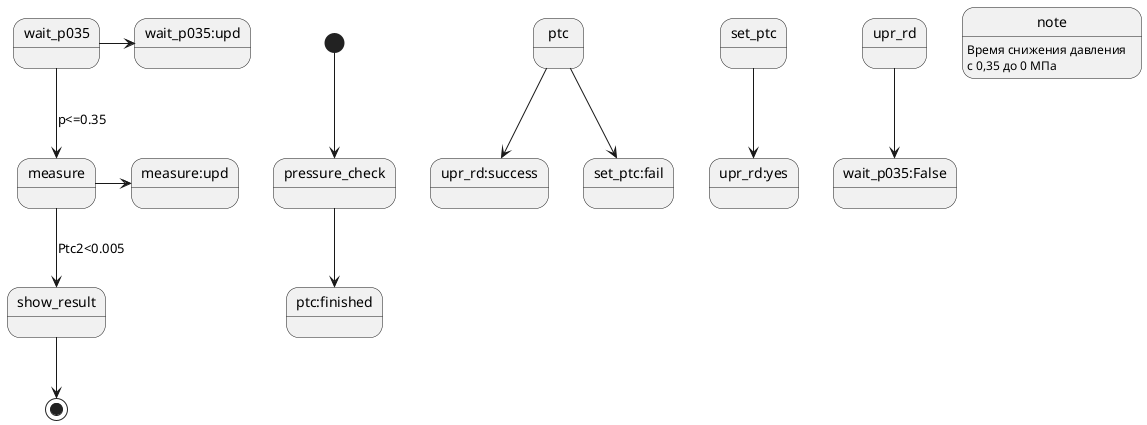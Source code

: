 @startuml
[*]-->pressure_check
pressure_check-->ptc:finished
ptc-->upr_rd:success
ptc-->set_ptc:fail
set_ptc-->upr_rd:yes
upr_rd-->wait_p035:False
wait_p035-->measure:p<=0.35
wait_p035->wait_p035:upd
measure->measure:upd
measure-->show_result:Ptc2<0.005
show_result-->[*]
note:Время снижения давления
note:с 0,35 до 0 МПа

@enduml